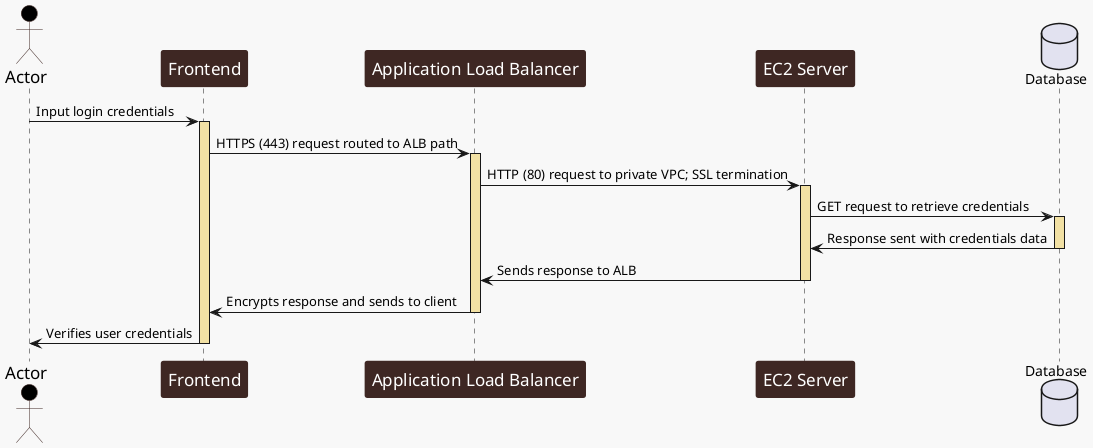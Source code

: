 @startuml
' participant Participant as Foo
' actor       Actor       as Foo1
' boundary    Boundary    as Foo2
' control     Control     as Foo3
' entity      Entity      as Foo4
' database    Database    as Foo5
' collections Collections as Foo6
' queue       Queue       as Foo7

skinparam backgroundColor #f8f8f8

skinparam sequence {
ActorBorderColor #3E2723

ParticipantBorderColor #3E2723
ParticipantBackgroundColor #3E2723
ParticipantFontSize 17
ParticipantFontColor #ffffff

ActorBackgroundColor #000000
ActorFontSize 17
ActorFontName Aapex
}


actor Actor as User
participant "Frontend" as App

User -> App : Input login credentials 
activate App #f2e1a4

participant "Application Load Balancer" as ApplicationLoadBalancer
App -> ApplicationLoadBalancer : HTTPS (443) request routed to ALB path
activate ApplicationLoadBalancer #f2e1a4

participant "EC2 Server" as EC2Server
ApplicationLoadBalancer -> EC2Server : HTTP (80) request to private VPC; SSL termination
activate EC2Server #f2e1a4

database Database as MongoDB
EC2Server -> MongoDB : GET request to retrieve credentials
activate MongoDB #f2e1a4

MongoDB -> EC2Server : Response sent with credentials data
deactivate MongoDB #f2e1a4

EC2Server -> ApplicationLoadBalancer : Sends response to ALB
deactivate EC2Server #f2e1a4

ApplicationLoadBalancer -> App: Encrypts response and sends to client
deactivate ApplicationLoadBalancer #3E2723

App -> User : Verifies user credentials
deactivate App #3E2723

@enduml